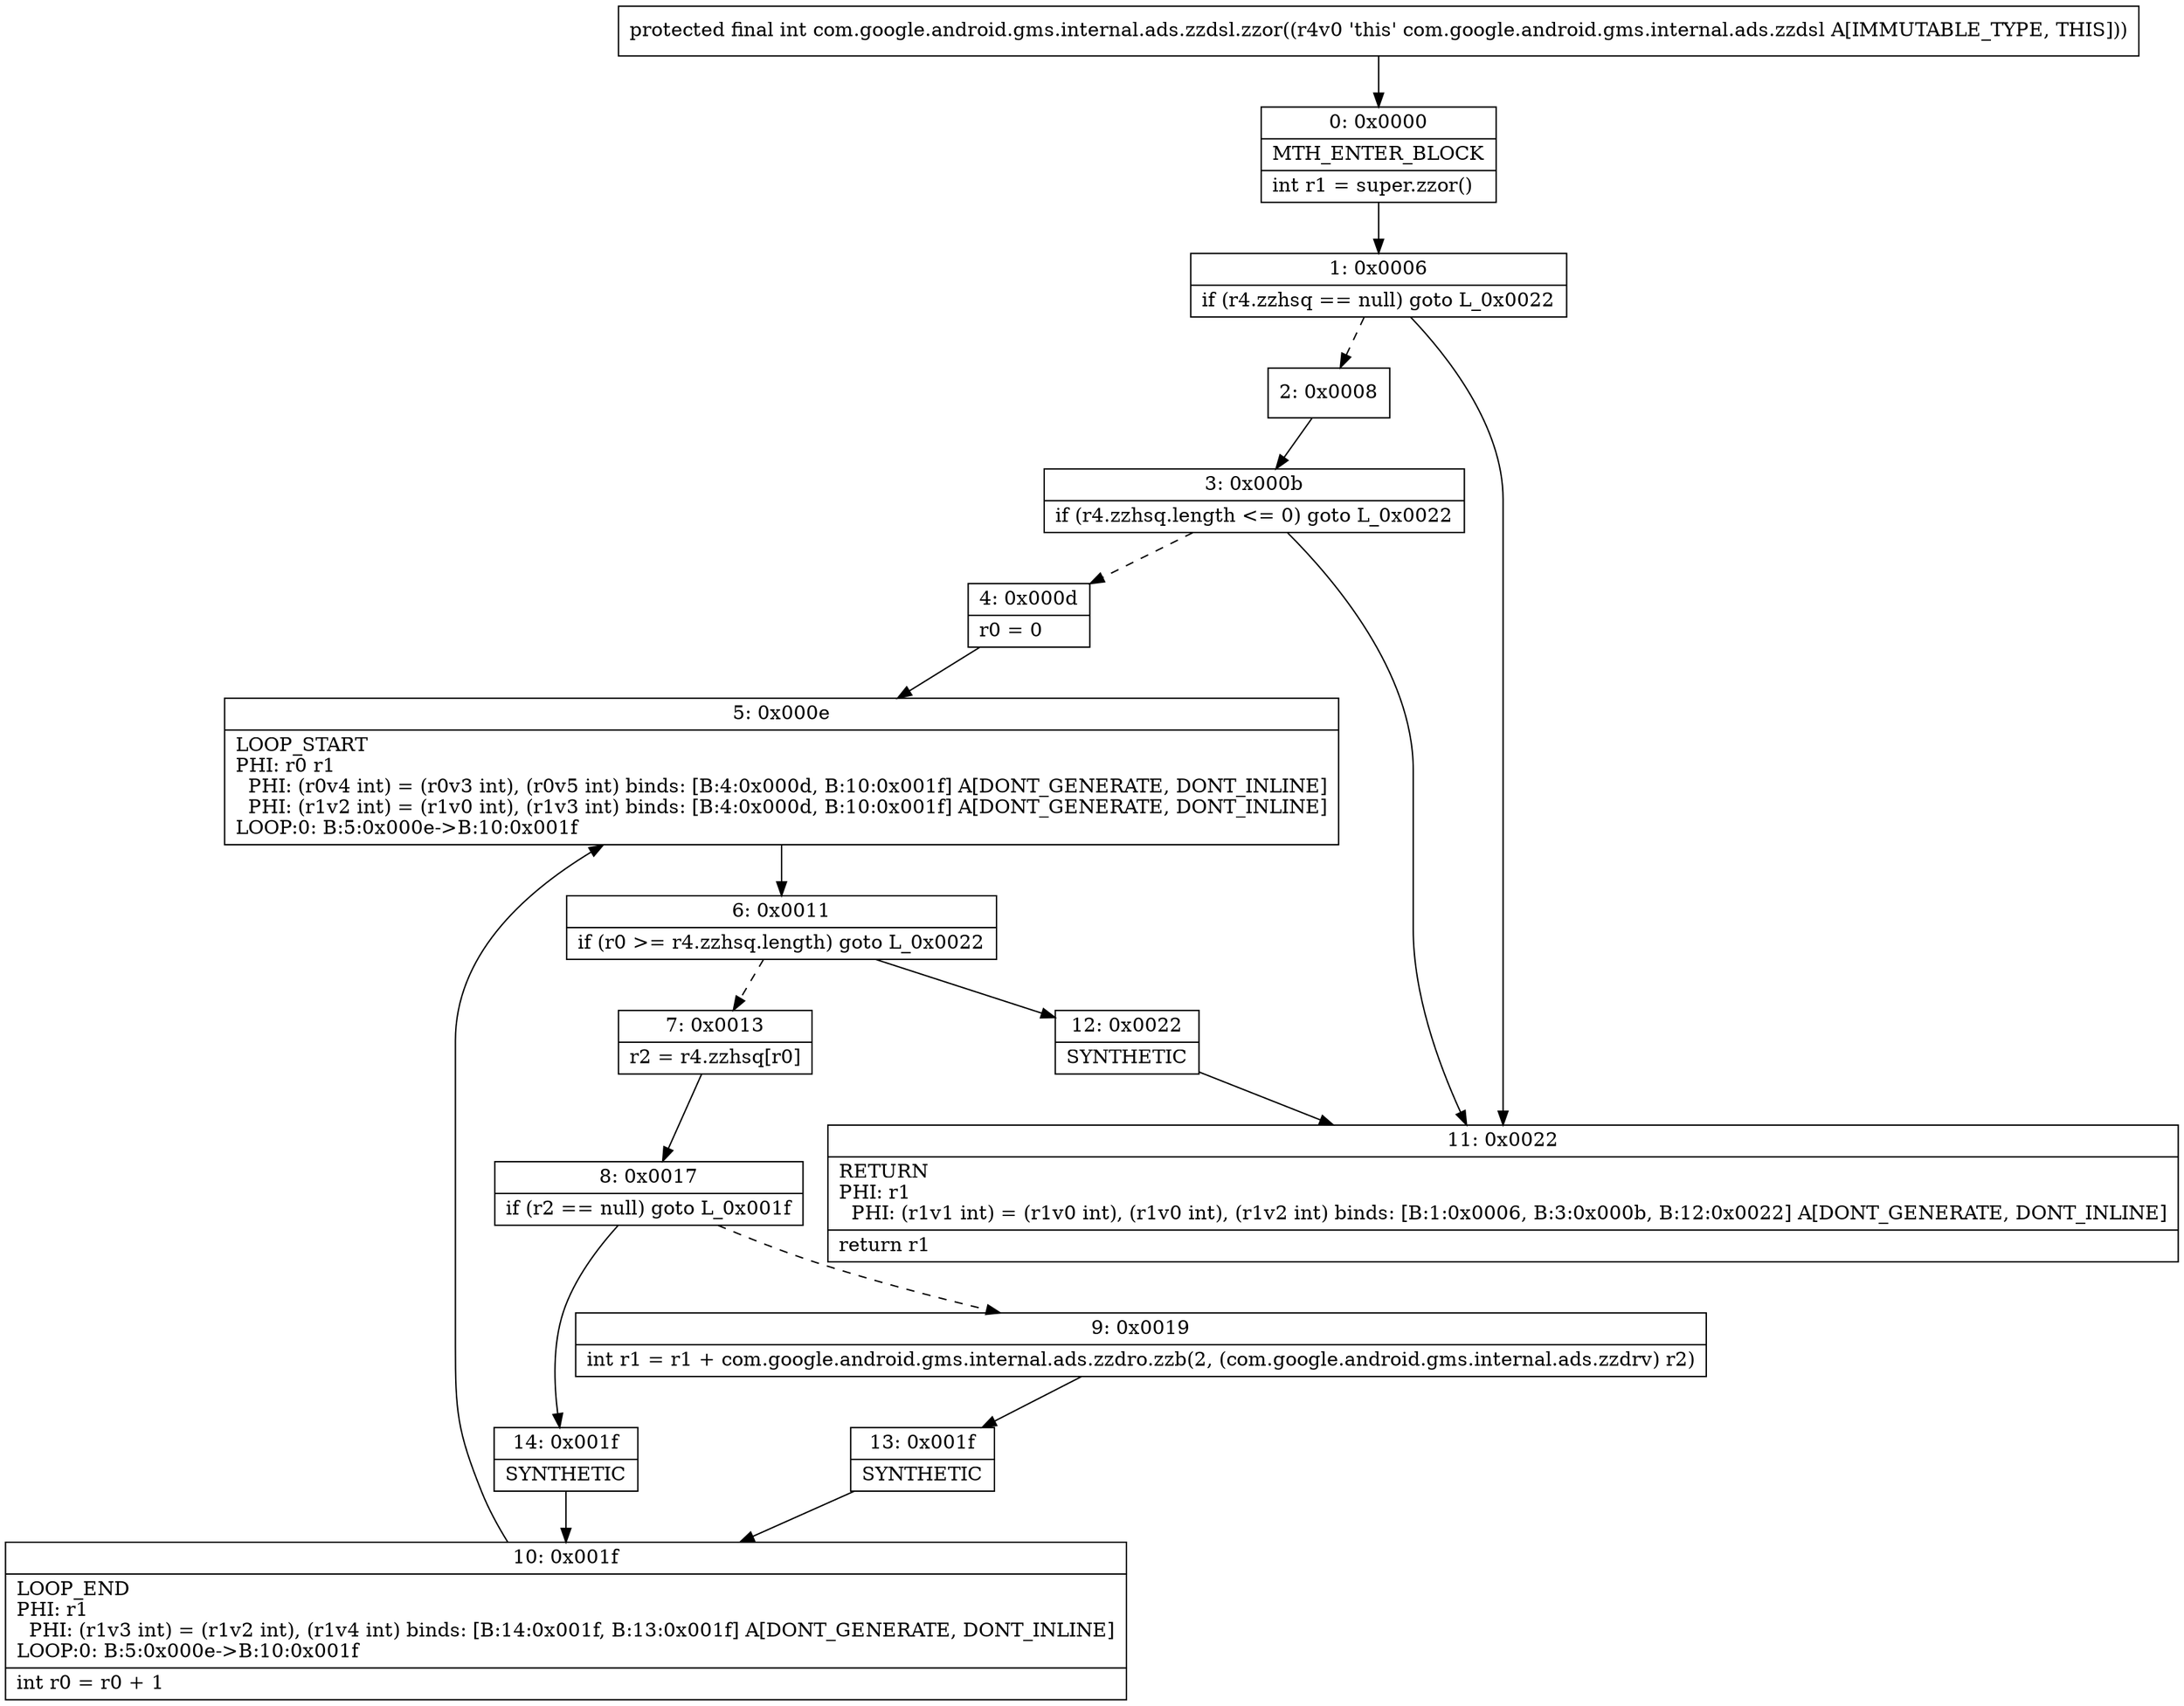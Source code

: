 digraph "CFG forcom.google.android.gms.internal.ads.zzdsl.zzor()I" {
Node_0 [shape=record,label="{0\:\ 0x0000|MTH_ENTER_BLOCK\l|int r1 = super.zzor()\l}"];
Node_1 [shape=record,label="{1\:\ 0x0006|if (r4.zzhsq == null) goto L_0x0022\l}"];
Node_2 [shape=record,label="{2\:\ 0x0008}"];
Node_3 [shape=record,label="{3\:\ 0x000b|if (r4.zzhsq.length \<= 0) goto L_0x0022\l}"];
Node_4 [shape=record,label="{4\:\ 0x000d|r0 = 0\l}"];
Node_5 [shape=record,label="{5\:\ 0x000e|LOOP_START\lPHI: r0 r1 \l  PHI: (r0v4 int) = (r0v3 int), (r0v5 int) binds: [B:4:0x000d, B:10:0x001f] A[DONT_GENERATE, DONT_INLINE]\l  PHI: (r1v2 int) = (r1v0 int), (r1v3 int) binds: [B:4:0x000d, B:10:0x001f] A[DONT_GENERATE, DONT_INLINE]\lLOOP:0: B:5:0x000e\-\>B:10:0x001f\l}"];
Node_6 [shape=record,label="{6\:\ 0x0011|if (r0 \>= r4.zzhsq.length) goto L_0x0022\l}"];
Node_7 [shape=record,label="{7\:\ 0x0013|r2 = r4.zzhsq[r0]\l}"];
Node_8 [shape=record,label="{8\:\ 0x0017|if (r2 == null) goto L_0x001f\l}"];
Node_9 [shape=record,label="{9\:\ 0x0019|int r1 = r1 + com.google.android.gms.internal.ads.zzdro.zzb(2, (com.google.android.gms.internal.ads.zzdrv) r2)\l}"];
Node_10 [shape=record,label="{10\:\ 0x001f|LOOP_END\lPHI: r1 \l  PHI: (r1v3 int) = (r1v2 int), (r1v4 int) binds: [B:14:0x001f, B:13:0x001f] A[DONT_GENERATE, DONT_INLINE]\lLOOP:0: B:5:0x000e\-\>B:10:0x001f\l|int r0 = r0 + 1\l}"];
Node_11 [shape=record,label="{11\:\ 0x0022|RETURN\lPHI: r1 \l  PHI: (r1v1 int) = (r1v0 int), (r1v0 int), (r1v2 int) binds: [B:1:0x0006, B:3:0x000b, B:12:0x0022] A[DONT_GENERATE, DONT_INLINE]\l|return r1\l}"];
Node_12 [shape=record,label="{12\:\ 0x0022|SYNTHETIC\l}"];
Node_13 [shape=record,label="{13\:\ 0x001f|SYNTHETIC\l}"];
Node_14 [shape=record,label="{14\:\ 0x001f|SYNTHETIC\l}"];
MethodNode[shape=record,label="{protected final int com.google.android.gms.internal.ads.zzdsl.zzor((r4v0 'this' com.google.android.gms.internal.ads.zzdsl A[IMMUTABLE_TYPE, THIS])) }"];
MethodNode -> Node_0;
Node_0 -> Node_1;
Node_1 -> Node_2[style=dashed];
Node_1 -> Node_11;
Node_2 -> Node_3;
Node_3 -> Node_4[style=dashed];
Node_3 -> Node_11;
Node_4 -> Node_5;
Node_5 -> Node_6;
Node_6 -> Node_7[style=dashed];
Node_6 -> Node_12;
Node_7 -> Node_8;
Node_8 -> Node_9[style=dashed];
Node_8 -> Node_14;
Node_9 -> Node_13;
Node_10 -> Node_5;
Node_12 -> Node_11;
Node_13 -> Node_10;
Node_14 -> Node_10;
}

